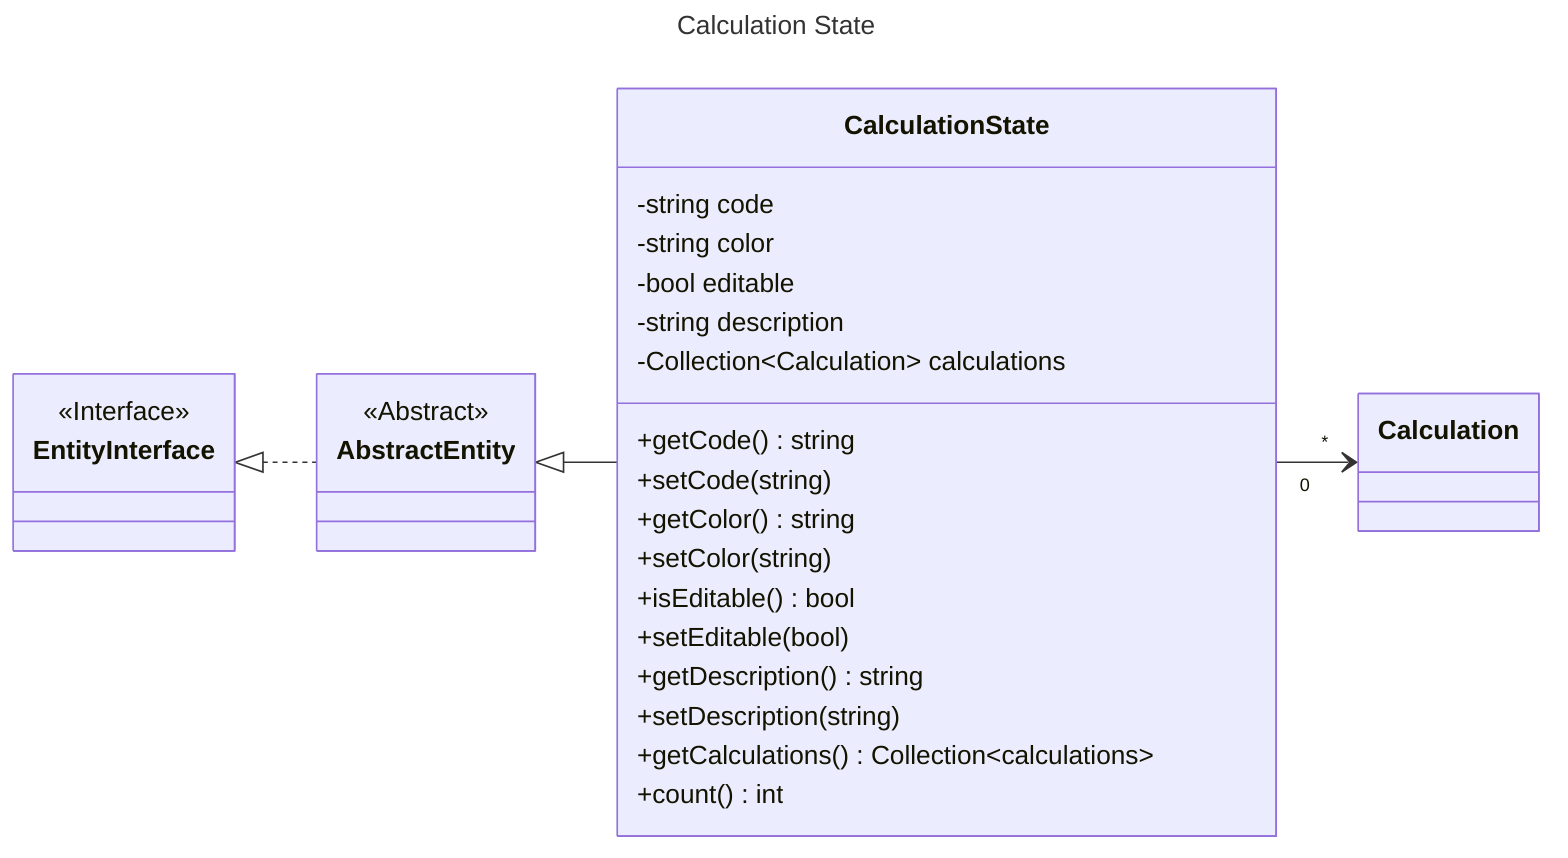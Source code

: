 ---
title: Calculation State
---

classDiagram
    direction LR

    class CalculationState {
        -string code
        -string color
        -bool editable
        -string description
        -Collection~Calculation~ calculations
        +getCode() string
        +setCode(string)
        +getColor() string
        +setColor(string)
        +isEditable() bool
        +setEditable(bool)
        +getDescription() string
        +setDescription(string)
        +getCalculations() Collection~calculations~
        +count() int
    }

    class Calculation {
    }

    class AbstractEntity {
        <<Abstract>>
    }
    class EntityInterface {
        <<Interface>>
    }

    EntityInterface <|.. AbstractEntity
    AbstractEntity <|-- CalculationState
    CalculationState "0" --> "*" Calculation

    click EntityInterface call nodeCallback()
    click AbstractEntity call nodeCallback()
    click Calculation call nodeCallback()
